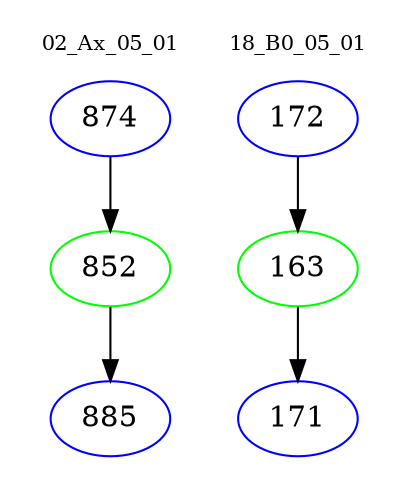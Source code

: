 digraph{
subgraph cluster_0 {
color = white
label = "02_Ax_05_01";
fontsize=10;
T0_874 [label="874", color="blue"]
T0_874 -> T0_852 [color="black"]
T0_852 [label="852", color="green"]
T0_852 -> T0_885 [color="black"]
T0_885 [label="885", color="blue"]
}
subgraph cluster_1 {
color = white
label = "18_B0_05_01";
fontsize=10;
T1_172 [label="172", color="blue"]
T1_172 -> T1_163 [color="black"]
T1_163 [label="163", color="green"]
T1_163 -> T1_171 [color="black"]
T1_171 [label="171", color="blue"]
}
}
